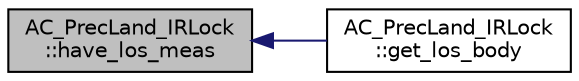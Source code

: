 digraph "AC_PrecLand_IRLock::have_los_meas"
{
 // INTERACTIVE_SVG=YES
  edge [fontname="Helvetica",fontsize="10",labelfontname="Helvetica",labelfontsize="10"];
  node [fontname="Helvetica",fontsize="10",shape=record];
  rankdir="LR";
  Node1 [label="AC_PrecLand_IRLock\l::have_los_meas",height=0.2,width=0.4,color="black", fillcolor="grey75", style="filled", fontcolor="black"];
  Node1 -> Node2 [dir="back",color="midnightblue",fontsize="10",style="solid",fontname="Helvetica"];
  Node2 [label="AC_PrecLand_IRLock\l::get_los_body",height=0.2,width=0.4,color="black", fillcolor="white", style="filled",URL="$classAC__PrecLand__IRLock.html#a2bbf4893631583599315b67563451ea4"];
}
